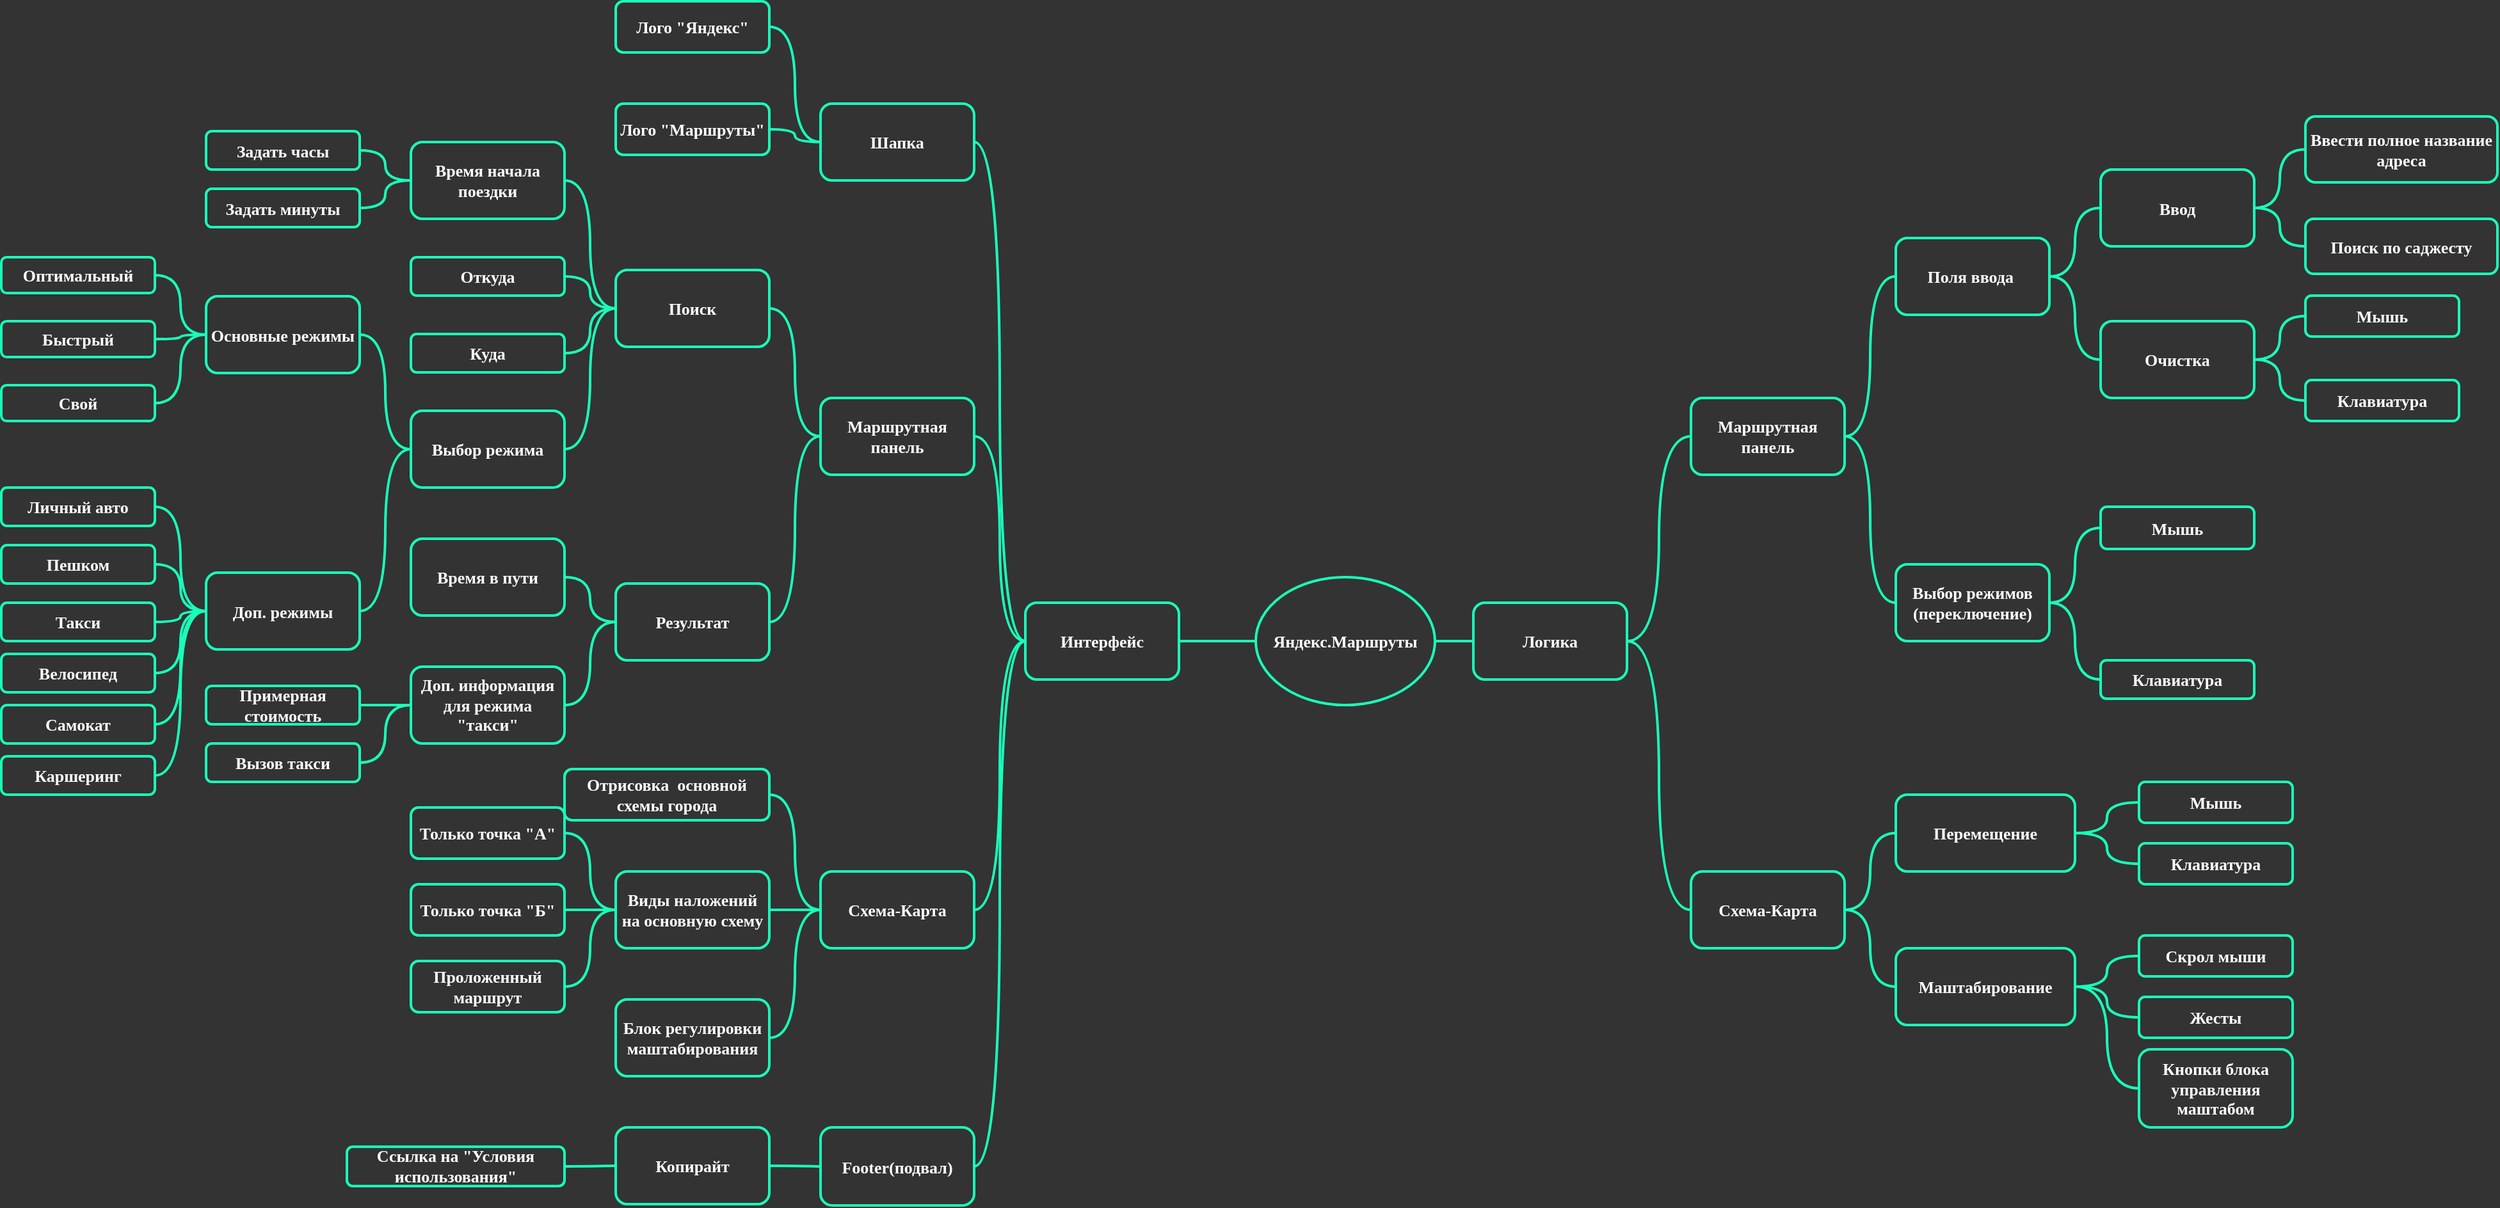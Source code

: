 <mxfile version="12.9.3" type="github">
  <diagram id="04NFNXWc2lqI_j0TzdUz" name="Страница 1">
    <mxGraphModel dx="1976" dy="1848" grid="1" gridSize="10" guides="1" tooltips="1" connect="1" arrows="1" fold="1" page="1" pageScale="1" pageWidth="827" pageHeight="1169" background="#333333" math="0" shadow="0">
      <root>
        <mxCell id="0" />
        <mxCell id="1" parent="0" />
        <mxCell id="EEbd4EJKothGvuQdx9ed-5" value="" style="edgeStyle=orthogonalEdgeStyle;rounded=0;orthogonalLoop=1;jettySize=auto;html=1;endArrow=none;endFill=0;strokeWidth=2;fontColor=#FFFFFF;labelBackgroundColor=none;strokeColor=#19FFBA;fontStyle=1;fontFamily=Georgia;fontSize=13;" parent="1" source="EEbd4EJKothGvuQdx9ed-1" target="EEbd4EJKothGvuQdx9ed-2" edge="1">
          <mxGeometry relative="1" as="geometry" />
        </mxCell>
        <mxCell id="EEbd4EJKothGvuQdx9ed-6" value="" style="edgeStyle=orthogonalEdgeStyle;rounded=0;orthogonalLoop=1;jettySize=auto;html=1;endArrow=none;endFill=0;strokeWidth=2;fontColor=#FFFFFF;labelBackgroundColor=none;strokeColor=#19FFBA;fontStyle=1;fontFamily=Georgia;fontSize=13;" parent="1" source="EEbd4EJKothGvuQdx9ed-1" target="EEbd4EJKothGvuQdx9ed-3" edge="1">
          <mxGeometry relative="1" as="geometry" />
        </mxCell>
        <mxCell id="EEbd4EJKothGvuQdx9ed-1" value="Яндекс.Маршруты" style="ellipse;whiteSpace=wrap;html=1;strokeWidth=2;labelBackgroundColor=none;strokeColor=#19FFBA;fontColor=#FFFFFF;fillColor=none;fontStyle=1;fontFamily=Georgia;fontSize=13;" parent="1" vertex="1">
          <mxGeometry x="380" y="200" width="140" height="100" as="geometry" />
        </mxCell>
        <mxCell id="Ez_oyxiAYIKRpwW554iw-5" value="" style="edgeStyle=orthogonalEdgeStyle;curved=1;rounded=0;orthogonalLoop=1;jettySize=auto;html=1;labelBackgroundColor=none;endArrow=none;endFill=0;strokeColor=#19FFBA;strokeWidth=2;fontFamily=Georgia;fontSize=13;fontColor=#FFFFFF;entryX=0;entryY=0.5;entryDx=0;entryDy=0;" edge="1" parent="1" source="EEbd4EJKothGvuQdx9ed-2" target="Ez_oyxiAYIKRpwW554iw-4">
          <mxGeometry relative="1" as="geometry" />
        </mxCell>
        <mxCell id="Ez_oyxiAYIKRpwW554iw-8" value="" style="edgeStyle=orthogonalEdgeStyle;curved=1;rounded=0;orthogonalLoop=1;jettySize=auto;html=1;labelBackgroundColor=none;endArrow=none;endFill=0;strokeColor=#19FFBA;strokeWidth=2;fontFamily=Georgia;fontSize=13;fontColor=#FFFFFF;entryX=0;entryY=0.5;entryDx=0;entryDy=0;" edge="1" parent="1" source="EEbd4EJKothGvuQdx9ed-2" target="Ez_oyxiAYIKRpwW554iw-6">
          <mxGeometry relative="1" as="geometry">
            <mxPoint x="750" y="250" as="targetPoint" />
          </mxGeometry>
        </mxCell>
        <mxCell id="EEbd4EJKothGvuQdx9ed-2" value="Логика" style="rounded=1;whiteSpace=wrap;html=1;strokeWidth=2;labelBackgroundColor=none;strokeColor=#19FFBA;fontColor=#FFFFFF;fillColor=none;fontStyle=1;fontFamily=Georgia;fontSize=13;" parent="1" vertex="1">
          <mxGeometry x="550" y="220" width="120" height="60" as="geometry" />
        </mxCell>
        <mxCell id="Ez_oyxiAYIKRpwW554iw-11" value="" style="edgeStyle=orthogonalEdgeStyle;curved=1;rounded=0;orthogonalLoop=1;jettySize=auto;html=1;labelBackgroundColor=none;endArrow=none;endFill=0;strokeColor=#19FFBA;strokeWidth=2;fontFamily=Georgia;fontSize=13;fontColor=#FFFFFF;entryX=0;entryY=0.5;entryDx=0;entryDy=0;" edge="1" parent="1" source="Ez_oyxiAYIKRpwW554iw-4" target="Ez_oyxiAYIKRpwW554iw-10">
          <mxGeometry relative="1" as="geometry" />
        </mxCell>
        <mxCell id="Ez_oyxiAYIKRpwW554iw-4" value="Маршрутная панель" style="rounded=1;whiteSpace=wrap;html=1;strokeWidth=2;labelBackgroundColor=none;strokeColor=#19FFBA;fontColor=#FFFFFF;fillColor=none;fontStyle=1;fontFamily=Georgia;fontSize=13;" vertex="1" parent="1">
          <mxGeometry x="720" y="60" width="120" height="60" as="geometry" />
        </mxCell>
        <mxCell id="Ez_oyxiAYIKRpwW554iw-17" value="" style="edgeStyle=orthogonalEdgeStyle;curved=1;rounded=0;orthogonalLoop=1;jettySize=auto;html=1;labelBackgroundColor=none;endArrow=none;endFill=0;strokeColor=#19FFBA;strokeWidth=2;fontFamily=Georgia;fontSize=13;fontColor=#FFFFFF;entryX=0;entryY=0.5;entryDx=0;entryDy=0;" edge="1" parent="1" source="Ez_oyxiAYIKRpwW554iw-10" target="Ez_oyxiAYIKRpwW554iw-16">
          <mxGeometry relative="1" as="geometry" />
        </mxCell>
        <mxCell id="Ez_oyxiAYIKRpwW554iw-10" value="Выбор режимов (переключение)" style="rounded=1;whiteSpace=wrap;html=1;strokeWidth=2;labelBackgroundColor=none;strokeColor=#19FFBA;fontColor=#FFFFFF;fillColor=none;fontStyle=1;fontFamily=Georgia;fontSize=13;" vertex="1" parent="1">
          <mxGeometry x="880" y="190" width="120" height="60" as="geometry" />
        </mxCell>
        <mxCell id="Ez_oyxiAYIKRpwW554iw-16" value="Мышь" style="rounded=1;whiteSpace=wrap;html=1;strokeWidth=2;labelBackgroundColor=none;strokeColor=#19FFBA;fontColor=#FFFFFF;fillColor=none;fontStyle=1;fontFamily=Georgia;fontSize=13;" vertex="1" parent="1">
          <mxGeometry x="1040" y="145" width="120" height="33" as="geometry" />
        </mxCell>
        <mxCell id="EEbd4EJKothGvuQdx9ed-31" value="" style="edgeStyle=orthogonalEdgeStyle;rounded=0;orthogonalLoop=1;jettySize=auto;html=1;endArrow=none;endFill=0;curved=1;entryX=1;entryY=0.5;entryDx=0;entryDy=0;strokeWidth=2;fontColor=#FFFFFF;labelBackgroundColor=none;strokeColor=#19FFBA;fontStyle=1;fontFamily=Georgia;fontSize=13;" parent="1" source="EEbd4EJKothGvuQdx9ed-3" target="EEbd4EJKothGvuQdx9ed-13" edge="1">
          <mxGeometry relative="1" as="geometry">
            <mxPoint x="134" y="120" as="targetPoint" />
          </mxGeometry>
        </mxCell>
        <mxCell id="EEbd4EJKothGvuQdx9ed-3" value="Интерфейс" style="rounded=1;whiteSpace=wrap;html=1;strokeWidth=2;labelBackgroundColor=none;strokeColor=#19FFBA;fontColor=#FFFFFF;fillColor=none;fontStyle=1;fontFamily=Georgia;fontSize=13;" parent="1" vertex="1">
          <mxGeometry x="200" y="220" width="120" height="60" as="geometry" />
        </mxCell>
        <mxCell id="EEbd4EJKothGvuQdx9ed-99" value="" style="edgeStyle=orthogonalEdgeStyle;curved=1;rounded=0;orthogonalLoop=1;jettySize=auto;html=1;labelBackgroundColor=none;endArrow=none;endFill=0;strokeColor=#19FFBA;strokeWidth=2;fontFamily=Georgia;fontSize=13;fontColor=#FFFFFF;entryX=0;entryY=0.5;entryDx=0;entryDy=0;" parent="1" source="EEbd4EJKothGvuQdx9ed-10" target="EEbd4EJKothGvuQdx9ed-3" edge="1">
          <mxGeometry relative="1" as="geometry">
            <mxPoint x="240" y="330" as="targetPoint" />
          </mxGeometry>
        </mxCell>
        <mxCell id="EEbd4EJKothGvuQdx9ed-153" value="" style="edgeStyle=orthogonalEdgeStyle;curved=1;rounded=0;comic=0;orthogonalLoop=1;jettySize=auto;html=1;labelBackgroundColor=none;endArrow=none;endFill=0;strokeColor=#19FFBA;strokeWidth=2;fontFamily=Georgia;fontSize=13;fontColor=#FFFFFF;entryX=1;entryY=0.5;entryDx=0;entryDy=0;" parent="1" source="EEbd4EJKothGvuQdx9ed-10" target="EEbd4EJKothGvuQdx9ed-129" edge="1">
          <mxGeometry relative="1" as="geometry" />
        </mxCell>
        <mxCell id="EEbd4EJKothGvuQdx9ed-154" value="" style="edgeStyle=orthogonalEdgeStyle;curved=1;rounded=0;comic=0;orthogonalLoop=1;jettySize=auto;html=1;labelBackgroundColor=none;endArrow=none;endFill=0;strokeColor=#19FFBA;strokeWidth=2;fontFamily=Georgia;fontSize=13;fontColor=#FFFFFF;" parent="1" source="EEbd4EJKothGvuQdx9ed-10" target="EEbd4EJKothGvuQdx9ed-131" edge="1">
          <mxGeometry relative="1" as="geometry" />
        </mxCell>
        <mxCell id="EEbd4EJKothGvuQdx9ed-155" value="" style="edgeStyle=orthogonalEdgeStyle;curved=1;rounded=0;comic=0;orthogonalLoop=1;jettySize=auto;html=1;labelBackgroundColor=none;endArrow=none;endFill=0;strokeColor=#19FFBA;strokeWidth=2;fontFamily=Georgia;fontSize=13;fontColor=#FFFFFF;entryX=1;entryY=0.5;entryDx=0;entryDy=0;" parent="1" source="EEbd4EJKothGvuQdx9ed-10" target="EEbd4EJKothGvuQdx9ed-144" edge="1">
          <mxGeometry relative="1" as="geometry" />
        </mxCell>
        <mxCell id="EEbd4EJKothGvuQdx9ed-10" value="Схема-Карта" style="rounded=1;whiteSpace=wrap;html=1;strokeWidth=2;labelBackgroundColor=none;strokeColor=#19FFBA;fontColor=#FFFFFF;fillColor=none;fontStyle=1;fontFamily=Georgia;fontSize=13;" parent="1" vertex="1">
          <mxGeometry x="40" y="430" width="120" height="60" as="geometry" />
        </mxCell>
        <mxCell id="EEbd4EJKothGvuQdx9ed-43" value="" style="edgeStyle=orthogonalEdgeStyle;curved=1;rounded=0;orthogonalLoop=1;jettySize=auto;html=1;labelBackgroundColor=none;endArrow=none;endFill=0;strokeColor=#19FFBA;strokeWidth=2;fontFamily=Georgia;fontSize=13;fontColor=#FFFFFF;entryX=1;entryY=0.5;entryDx=0;entryDy=0;" parent="1" source="EEbd4EJKothGvuQdx9ed-12" target="EEbd4EJKothGvuQdx9ed-42" edge="1">
          <mxGeometry relative="1" as="geometry" />
        </mxCell>
        <mxCell id="EEbd4EJKothGvuQdx9ed-65" value="" style="edgeStyle=orthogonalEdgeStyle;curved=1;rounded=0;orthogonalLoop=1;jettySize=auto;html=1;labelBackgroundColor=none;endArrow=none;endFill=0;strokeColor=#19FFBA;strokeWidth=2;fontFamily=Georgia;fontSize=13;fontColor=#FFFFFF;entryX=1;entryY=0.5;entryDx=0;entryDy=0;" parent="1" source="EEbd4EJKothGvuQdx9ed-42" target="EEbd4EJKothGvuQdx9ed-64" edge="1">
          <mxGeometry relative="1" as="geometry" />
        </mxCell>
        <mxCell id="EEbd4EJKothGvuQdx9ed-67" value="" style="edgeStyle=orthogonalEdgeStyle;curved=1;rounded=0;orthogonalLoop=1;jettySize=auto;html=1;labelBackgroundColor=none;endArrow=none;endFill=0;strokeColor=#19FFBA;strokeWidth=2;fontFamily=Georgia;fontSize=13;fontColor=#FFFFFF;" parent="1" source="EEbd4EJKothGvuQdx9ed-42" target="EEbd4EJKothGvuQdx9ed-66" edge="1">
          <mxGeometry relative="1" as="geometry" />
        </mxCell>
        <mxCell id="EEbd4EJKothGvuQdx9ed-42" value="Время начала поездки" style="rounded=1;whiteSpace=wrap;html=1;strokeWidth=2;labelBackgroundColor=none;strokeColor=#19FFBA;fontColor=#FFFFFF;fillColor=none;fontStyle=1;fontFamily=Georgia;fontSize=13;" parent="1" vertex="1">
          <mxGeometry x="-280" y="-140" width="120" height="60" as="geometry" />
        </mxCell>
        <mxCell id="EEbd4EJKothGvuQdx9ed-66" value="Задать минуты" style="rounded=1;whiteSpace=wrap;html=1;strokeWidth=2;labelBackgroundColor=none;strokeColor=#19FFBA;fontColor=#FFFFFF;fillColor=none;fontStyle=1;fontFamily=Georgia;fontSize=13;" parent="1" vertex="1">
          <mxGeometry x="-440" y="-103.5" width="120" height="30" as="geometry" />
        </mxCell>
        <mxCell id="EEbd4EJKothGvuQdx9ed-64" value="Задать часы" style="rounded=1;whiteSpace=wrap;html=1;strokeWidth=2;labelBackgroundColor=none;strokeColor=#19FFBA;fontColor=#FFFFFF;fillColor=none;fontStyle=1;fontFamily=Georgia;fontSize=13;" parent="1" vertex="1">
          <mxGeometry x="-440" y="-148.5" width="120" height="30" as="geometry" />
        </mxCell>
        <mxCell id="EEbd4EJKothGvuQdx9ed-38" value="" style="edgeStyle=orthogonalEdgeStyle;curved=1;rounded=0;orthogonalLoop=1;jettySize=auto;html=1;labelBackgroundColor=none;endArrow=none;endFill=0;strokeColor=#19FFBA;strokeWidth=2;fontFamily=Georgia;fontSize=13;fontColor=#FFFFFF;entryX=1;entryY=0.5;entryDx=0;entryDy=0;" parent="1" source="EEbd4EJKothGvuQdx9ed-13" target="EEbd4EJKothGvuQdx9ed-37" edge="1">
          <mxGeometry relative="1" as="geometry" />
        </mxCell>
        <mxCell id="EEbd4EJKothGvuQdx9ed-13" value="Шапка" style="rounded=1;whiteSpace=wrap;html=1;strokeWidth=2;labelBackgroundColor=none;strokeColor=#19FFBA;fontColor=#FFFFFF;fillColor=none;fontStyle=1;fontFamily=Georgia;fontSize=13;" parent="1" vertex="1">
          <mxGeometry x="40" y="-170" width="120" height="60" as="geometry" />
        </mxCell>
        <mxCell id="EEbd4EJKothGvuQdx9ed-37" value="Лого &quot;Яндекс&quot;" style="rounded=1;whiteSpace=wrap;html=1;strokeWidth=2;labelBackgroundColor=none;strokeColor=#19FFBA;fontColor=#FFFFFF;fillColor=none;fontStyle=1;fontFamily=Georgia;fontSize=13;" parent="1" vertex="1">
          <mxGeometry x="-120" y="-250" width="120" height="40" as="geometry" />
        </mxCell>
        <mxCell id="EEbd4EJKothGvuQdx9ed-14" value="Footer(подвал)" style="rounded=1;whiteSpace=wrap;html=1;strokeWidth=2;labelBackgroundColor=none;strokeColor=#19FFBA;fontColor=#FFFFFF;fillColor=none;fontStyle=1;fontFamily=Georgia;fontSize=13;" parent="1" vertex="1">
          <mxGeometry x="40" y="630" width="120" height="61" as="geometry" />
        </mxCell>
        <mxCell id="EEbd4EJKothGvuQdx9ed-162" value="" style="edgeStyle=orthogonalEdgeStyle;curved=1;rounded=0;comic=0;orthogonalLoop=1;jettySize=auto;html=1;labelBackgroundColor=none;endArrow=none;endFill=0;strokeColor=#19FFBA;strokeWidth=2;fontFamily=Georgia;fontSize=13;fontColor=#FFFFFF;" parent="1" source="EEbd4EJKothGvuQdx9ed-156" target="EEbd4EJKothGvuQdx9ed-159" edge="1">
          <mxGeometry relative="1" as="geometry" />
        </mxCell>
        <mxCell id="EEbd4EJKothGvuQdx9ed-156" value="Ссылка на &quot;Условия использования&quot;" style="rounded=1;whiteSpace=wrap;html=1;strokeWidth=2;labelBackgroundColor=none;strokeColor=#19FFBA;fontColor=#FFFFFF;fillColor=none;fontStyle=1;fontFamily=Georgia;fontSize=13;" parent="1" vertex="1">
          <mxGeometry x="-330" y="645.16" width="170" height="30.67" as="geometry" />
        </mxCell>
        <mxCell id="EEbd4EJKothGvuQdx9ed-32" value="" style="edgeStyle=orthogonalEdgeStyle;rounded=0;orthogonalLoop=1;jettySize=auto;html=1;endArrow=none;endFill=0;curved=1;entryX=1;entryY=0.5;entryDx=0;entryDy=0;strokeWidth=2;fontColor=#FFFFFF;labelBackgroundColor=none;strokeColor=#19FFBA;fontStyle=1;fontFamily=Georgia;fontSize=13;exitX=0;exitY=0.5;exitDx=0;exitDy=0;" parent="1" source="EEbd4EJKothGvuQdx9ed-3" target="EEbd4EJKothGvuQdx9ed-14" edge="1">
          <mxGeometry relative="1" as="geometry">
            <mxPoint x="210" y="250" as="sourcePoint" />
            <mxPoint x="140" y="260" as="targetPoint" />
          </mxGeometry>
        </mxCell>
        <mxCell id="EEbd4EJKothGvuQdx9ed-41" value="" style="edgeStyle=orthogonalEdgeStyle;curved=1;rounded=0;orthogonalLoop=1;jettySize=auto;html=1;labelBackgroundColor=none;endArrow=none;endFill=0;strokeColor=#19FFBA;strokeWidth=2;fontFamily=Georgia;fontSize=13;fontColor=#FFFFFF;" parent="1" source="EEbd4EJKothGvuQdx9ed-39" target="EEbd4EJKothGvuQdx9ed-13" edge="1">
          <mxGeometry relative="1" as="geometry" />
        </mxCell>
        <mxCell id="EEbd4EJKothGvuQdx9ed-39" value="Лого &quot;Маршруты&quot;" style="rounded=1;whiteSpace=wrap;html=1;strokeWidth=2;labelBackgroundColor=none;strokeColor=#19FFBA;fontColor=#FFFFFF;fillColor=none;fontStyle=1;fontFamily=Georgia;fontSize=13;" parent="1" vertex="1">
          <mxGeometry x="-120" y="-170" width="120" height="40" as="geometry" />
        </mxCell>
        <mxCell id="EEbd4EJKothGvuQdx9ed-103" value="" style="edgeStyle=orthogonalEdgeStyle;curved=1;rounded=0;orthogonalLoop=1;jettySize=auto;html=1;labelBackgroundColor=none;endArrow=none;endFill=0;strokeColor=#19FFBA;strokeWidth=2;fontFamily=Georgia;fontSize=13;fontColor=#FFFFFF;" parent="1" source="EEbd4EJKothGvuQdx9ed-44" target="EEbd4EJKothGvuQdx9ed-12" edge="1">
          <mxGeometry relative="1" as="geometry" />
        </mxCell>
        <mxCell id="EEbd4EJKothGvuQdx9ed-44" value="Откуда" style="rounded=1;whiteSpace=wrap;html=1;strokeWidth=2;labelBackgroundColor=none;strokeColor=#19FFBA;fontColor=#FFFFFF;fillColor=none;fontStyle=1;fontFamily=Georgia;fontSize=13;" parent="1" vertex="1">
          <mxGeometry x="-280" y="-50" width="120" height="30" as="geometry" />
        </mxCell>
        <mxCell id="EEbd4EJKothGvuQdx9ed-45" value="Куда" style="rounded=1;whiteSpace=wrap;html=1;strokeWidth=2;labelBackgroundColor=none;strokeColor=#19FFBA;fontColor=#FFFFFF;fillColor=none;fontStyle=1;fontFamily=Georgia;fontSize=13;" parent="1" vertex="1">
          <mxGeometry x="-280" y="10" width="120" height="30" as="geometry" />
        </mxCell>
        <mxCell id="EEbd4EJKothGvuQdx9ed-46" value="Выбор режима" style="rounded=1;whiteSpace=wrap;html=1;strokeWidth=2;labelBackgroundColor=none;strokeColor=#19FFBA;fontColor=#FFFFFF;fillColor=none;fontStyle=1;fontFamily=Georgia;fontSize=13;" parent="1" vertex="1">
          <mxGeometry x="-280" y="70" width="120" height="60" as="geometry" />
        </mxCell>
        <mxCell id="EEbd4EJKothGvuQdx9ed-102" value="" style="edgeStyle=orthogonalEdgeStyle;curved=1;rounded=0;orthogonalLoop=1;jettySize=auto;html=1;labelBackgroundColor=none;endArrow=none;endFill=0;strokeColor=#19FFBA;strokeWidth=2;fontFamily=Georgia;fontSize=13;fontColor=#FFFFFF;entryX=0;entryY=0.5;entryDx=0;entryDy=0;" parent="1" source="EEbd4EJKothGvuQdx9ed-82" target="EEbd4EJKothGvuQdx9ed-46" edge="1">
          <mxGeometry relative="1" as="geometry" />
        </mxCell>
        <mxCell id="EEbd4EJKothGvuQdx9ed-82" value="Основные режимы" style="rounded=1;whiteSpace=wrap;html=1;strokeWidth=2;labelBackgroundColor=none;strokeColor=#19FFBA;fontColor=#FFFFFF;fillColor=none;fontStyle=1;fontFamily=Georgia;fontSize=13;" parent="1" vertex="1">
          <mxGeometry x="-440" y="-19.5" width="120" height="60" as="geometry" />
        </mxCell>
        <mxCell id="EEbd4EJKothGvuQdx9ed-68" value="Оптимальный" style="rounded=1;whiteSpace=wrap;html=1;strokeWidth=2;labelBackgroundColor=none;strokeColor=#19FFBA;fontColor=#FFFFFF;fillColor=none;fontStyle=1;fontFamily=Georgia;fontSize=13;" parent="1" vertex="1">
          <mxGeometry x="-600" y="-50" width="120" height="28" as="geometry" />
        </mxCell>
        <mxCell id="EEbd4EJKothGvuQdx9ed-61" value="" style="edgeStyle=orthogonalEdgeStyle;curved=1;rounded=0;orthogonalLoop=1;jettySize=auto;html=1;labelBackgroundColor=none;endArrow=none;endFill=0;strokeColor=#19FFBA;strokeWidth=2;fontFamily=Georgia;fontSize=13;fontColor=#FFFFFF;entryX=0;entryY=0.5;entryDx=0;entryDy=0;" parent="1" source="EEbd4EJKothGvuQdx9ed-12" target="EEbd4EJKothGvuQdx9ed-57" edge="1">
          <mxGeometry relative="1" as="geometry">
            <mxPoint x="10" y="-10" as="targetPoint" />
          </mxGeometry>
        </mxCell>
        <mxCell id="EEbd4EJKothGvuQdx9ed-12" value="Поиск" style="rounded=1;whiteSpace=wrap;html=1;strokeWidth=2;labelBackgroundColor=none;strokeColor=#19FFBA;fontColor=#FFFFFF;fillColor=none;fontStyle=1;fontFamily=Georgia;fontSize=13;" parent="1" vertex="1">
          <mxGeometry x="-120" y="-40" width="120" height="60" as="geometry" />
        </mxCell>
        <mxCell id="EEbd4EJKothGvuQdx9ed-53" value="" style="edgeStyle=orthogonalEdgeStyle;curved=1;rounded=0;orthogonalLoop=1;jettySize=auto;html=1;labelBackgroundColor=none;endArrow=none;endFill=0;strokeColor=#19FFBA;strokeWidth=2;fontFamily=Georgia;fontSize=13;fontColor=#FFFFFF;entryX=1;entryY=0.5;entryDx=0;entryDy=0;exitX=0;exitY=0.5;exitDx=0;exitDy=0;" parent="1" source="EEbd4EJKothGvuQdx9ed-12" target="EEbd4EJKothGvuQdx9ed-45" edge="1">
          <mxGeometry relative="1" as="geometry">
            <mxPoint x="-200" as="sourcePoint" />
            <mxPoint x="-270" y="-30" as="targetPoint" />
          </mxGeometry>
        </mxCell>
        <mxCell id="EEbd4EJKothGvuQdx9ed-54" value="" style="edgeStyle=orthogonalEdgeStyle;curved=1;rounded=0;orthogonalLoop=1;jettySize=auto;html=1;labelBackgroundColor=none;endArrow=none;endFill=0;strokeColor=#19FFBA;strokeWidth=2;fontFamily=Georgia;fontSize=13;fontColor=#FFFFFF;entryX=1;entryY=0.5;entryDx=0;entryDy=0;exitX=0;exitY=0.5;exitDx=0;exitDy=0;" parent="1" source="EEbd4EJKothGvuQdx9ed-12" target="EEbd4EJKothGvuQdx9ed-46" edge="1">
          <mxGeometry relative="1" as="geometry">
            <mxPoint x="-180" y="10" as="sourcePoint" />
            <mxPoint x="-260" y="-20" as="targetPoint" />
          </mxGeometry>
        </mxCell>
        <mxCell id="EEbd4EJKothGvuQdx9ed-101" value="" style="edgeStyle=orthogonalEdgeStyle;curved=1;rounded=0;orthogonalLoop=1;jettySize=auto;html=1;labelBackgroundColor=none;endArrow=none;endFill=0;strokeColor=#19FFBA;strokeWidth=2;fontFamily=Georgia;fontSize=13;fontColor=#FFFFFF;entryX=0;entryY=0.5;entryDx=0;entryDy=0;" parent="1" source="EEbd4EJKothGvuQdx9ed-57" target="EEbd4EJKothGvuQdx9ed-3" edge="1">
          <mxGeometry relative="1" as="geometry">
            <mxPoint x="240" y="90.0" as="targetPoint" />
          </mxGeometry>
        </mxCell>
        <mxCell id="EEbd4EJKothGvuQdx9ed-57" value="Маршрутная панель" style="rounded=1;whiteSpace=wrap;html=1;strokeWidth=2;labelBackgroundColor=none;strokeColor=#19FFBA;fontColor=#FFFFFF;fillColor=none;fontStyle=1;fontFamily=Georgia;fontSize=13;" parent="1" vertex="1">
          <mxGeometry x="40" y="60" width="120" height="60" as="geometry" />
        </mxCell>
        <mxCell id="EEbd4EJKothGvuQdx9ed-63" value="" style="edgeStyle=orthogonalEdgeStyle;curved=1;rounded=0;orthogonalLoop=1;jettySize=auto;html=1;labelBackgroundColor=none;endArrow=none;endFill=0;strokeColor=#19FFBA;strokeWidth=2;fontFamily=Georgia;fontSize=13;fontColor=#FFFFFF;entryX=0;entryY=0.5;entryDx=0;entryDy=0;" parent="1" source="EEbd4EJKothGvuQdx9ed-59" target="EEbd4EJKothGvuQdx9ed-57" edge="1">
          <mxGeometry relative="1" as="geometry">
            <mxPoint x="10" y="190" as="targetPoint" />
          </mxGeometry>
        </mxCell>
        <mxCell id="EEbd4EJKothGvuQdx9ed-59" value="Результат" style="rounded=1;whiteSpace=wrap;html=1;strokeWidth=2;labelBackgroundColor=none;strokeColor=#19FFBA;fontColor=#FFFFFF;fillColor=none;fontStyle=1;fontFamily=Georgia;fontSize=13;" parent="1" vertex="1">
          <mxGeometry x="-120" y="205" width="120" height="60" as="geometry" />
        </mxCell>
        <mxCell id="EEbd4EJKothGvuQdx9ed-120" value="" style="edgeStyle=orthogonalEdgeStyle;curved=1;rounded=0;orthogonalLoop=1;jettySize=auto;html=1;labelBackgroundColor=none;endArrow=none;endFill=0;strokeColor=#19FFBA;strokeWidth=2;fontFamily=Georgia;fontSize=13;fontColor=#FFFFFF;entryX=0;entryY=0.5;entryDx=0;entryDy=0;" parent="1" source="EEbd4EJKothGvuQdx9ed-106" target="EEbd4EJKothGvuQdx9ed-59" edge="1">
          <mxGeometry relative="1" as="geometry">
            <mxPoint x="-80" y="185.0" as="targetPoint" />
          </mxGeometry>
        </mxCell>
        <mxCell id="EEbd4EJKothGvuQdx9ed-106" value="Время в пути" style="rounded=1;whiteSpace=wrap;html=1;strokeWidth=2;labelBackgroundColor=none;strokeColor=#19FFBA;fontColor=#FFFFFF;fillColor=none;fontStyle=1;fontFamily=Georgia;fontSize=13;" parent="1" vertex="1">
          <mxGeometry x="-280" y="170" width="120" height="60" as="geometry" />
        </mxCell>
        <mxCell id="EEbd4EJKothGvuQdx9ed-86" value="" style="edgeStyle=orthogonalEdgeStyle;curved=1;rounded=0;orthogonalLoop=1;jettySize=auto;html=1;labelBackgroundColor=none;endArrow=none;endFill=0;strokeColor=#19FFBA;strokeWidth=2;fontFamily=Georgia;fontSize=13;fontColor=#FFFFFF;" parent="1" source="EEbd4EJKothGvuQdx9ed-70" target="EEbd4EJKothGvuQdx9ed-82" edge="1">
          <mxGeometry relative="1" as="geometry" />
        </mxCell>
        <mxCell id="EEbd4EJKothGvuQdx9ed-70" value="Быстрый" style="rounded=1;whiteSpace=wrap;html=1;strokeWidth=2;labelBackgroundColor=none;strokeColor=#19FFBA;fontColor=#FFFFFF;fillColor=none;fontStyle=1;fontFamily=Georgia;fontSize=13;" parent="1" vertex="1">
          <mxGeometry x="-600" width="120" height="28" as="geometry" />
        </mxCell>
        <mxCell id="EEbd4EJKothGvuQdx9ed-72" value="Свой" style="rounded=1;whiteSpace=wrap;html=1;strokeWidth=2;labelBackgroundColor=none;strokeColor=#19FFBA;fontColor=#FFFFFF;fillColor=none;fontStyle=1;fontFamily=Georgia;fontSize=13;" parent="1" vertex="1">
          <mxGeometry x="-600" y="50" width="120" height="28" as="geometry" />
        </mxCell>
        <mxCell id="EEbd4EJKothGvuQdx9ed-73" value="Личный авто" style="rounded=1;whiteSpace=wrap;html=1;strokeWidth=2;labelBackgroundColor=none;strokeColor=#19FFBA;fontColor=#FFFFFF;fillColor=none;fontStyle=1;fontFamily=Georgia;fontSize=13;" parent="1" vertex="1">
          <mxGeometry x="-600" y="130" width="120" height="30" as="geometry" />
        </mxCell>
        <mxCell id="EEbd4EJKothGvuQdx9ed-84" value="Доп. режимы" style="rounded=1;whiteSpace=wrap;html=1;strokeWidth=2;labelBackgroundColor=none;strokeColor=#19FFBA;fontColor=#FFFFFF;fillColor=none;fontStyle=1;fontFamily=Georgia;fontSize=13;" parent="1" vertex="1">
          <mxGeometry x="-440" y="196.5" width="120" height="60" as="geometry" />
        </mxCell>
        <mxCell id="EEbd4EJKothGvuQdx9ed-85" value="" style="edgeStyle=orthogonalEdgeStyle;curved=1;rounded=0;orthogonalLoop=1;jettySize=auto;html=1;labelBackgroundColor=none;endArrow=none;endFill=0;strokeColor=#19FFBA;strokeWidth=2;fontFamily=Georgia;fontSize=13;fontColor=#FFFFFF;entryX=1;entryY=0.5;entryDx=0;entryDy=0;exitX=0;exitY=0.5;exitDx=0;exitDy=0;" parent="1" source="EEbd4EJKothGvuQdx9ed-46" target="EEbd4EJKothGvuQdx9ed-84" edge="1">
          <mxGeometry relative="1" as="geometry">
            <mxPoint x="-390" y="100.0" as="sourcePoint" />
            <mxPoint x="-470" y="148" as="targetPoint" />
          </mxGeometry>
        </mxCell>
        <mxCell id="EEbd4EJKothGvuQdx9ed-87" value="" style="edgeStyle=orthogonalEdgeStyle;curved=1;rounded=0;orthogonalLoop=1;jettySize=auto;html=1;labelBackgroundColor=none;endArrow=none;endFill=0;strokeColor=#19FFBA;strokeWidth=2;fontFamily=Georgia;fontSize=13;fontColor=#FFFFFF;exitX=1;exitY=0.5;exitDx=0;exitDy=0;entryX=0;entryY=0.5;entryDx=0;entryDy=0;" parent="1" source="EEbd4EJKothGvuQdx9ed-68" target="EEbd4EJKothGvuQdx9ed-82" edge="1">
          <mxGeometry relative="1" as="geometry">
            <mxPoint x="-650" y="14" as="sourcePoint" />
            <mxPoint x="-590" y="14" as="targetPoint" />
          </mxGeometry>
        </mxCell>
        <mxCell id="EEbd4EJKothGvuQdx9ed-88" value="" style="edgeStyle=orthogonalEdgeStyle;curved=1;rounded=0;orthogonalLoop=1;jettySize=auto;html=1;labelBackgroundColor=none;endArrow=none;endFill=0;strokeColor=#19FFBA;strokeWidth=2;fontFamily=Georgia;fontSize=13;fontColor=#FFFFFF;exitX=1;exitY=0.5;exitDx=0;exitDy=0;entryX=0;entryY=0.5;entryDx=0;entryDy=0;" parent="1" source="EEbd4EJKothGvuQdx9ed-72" target="EEbd4EJKothGvuQdx9ed-82" edge="1">
          <mxGeometry relative="1" as="geometry">
            <mxPoint x="-640" y="24" as="sourcePoint" />
            <mxPoint x="-580" y="24" as="targetPoint" />
          </mxGeometry>
        </mxCell>
        <mxCell id="EEbd4EJKothGvuQdx9ed-93" value="" style="edgeStyle=orthogonalEdgeStyle;curved=1;rounded=0;orthogonalLoop=1;jettySize=auto;html=1;labelBackgroundColor=none;endArrow=none;endFill=0;strokeColor=#19FFBA;strokeWidth=2;fontFamily=Georgia;fontSize=13;fontColor=#FFFFFF;" parent="1" source="EEbd4EJKothGvuQdx9ed-89" target="EEbd4EJKothGvuQdx9ed-84" edge="1">
          <mxGeometry relative="1" as="geometry" />
        </mxCell>
        <mxCell id="EEbd4EJKothGvuQdx9ed-89" value="Пешком" style="rounded=1;whiteSpace=wrap;html=1;strokeWidth=2;labelBackgroundColor=none;strokeColor=#19FFBA;fontColor=#FFFFFF;fillColor=none;fontStyle=1;fontFamily=Georgia;fontSize=13;" parent="1" vertex="1">
          <mxGeometry x="-600" y="175" width="120" height="30" as="geometry" />
        </mxCell>
        <mxCell id="EEbd4EJKothGvuQdx9ed-90" value="Такси" style="rounded=1;whiteSpace=wrap;html=1;strokeWidth=2;labelBackgroundColor=none;strokeColor=#19FFBA;fontColor=#FFFFFF;fillColor=none;fontStyle=1;fontFamily=Georgia;fontSize=13;" parent="1" vertex="1">
          <mxGeometry x="-600" y="220" width="120" height="30" as="geometry" />
        </mxCell>
        <mxCell id="EEbd4EJKothGvuQdx9ed-91" value="Велосипед" style="rounded=1;whiteSpace=wrap;html=1;strokeWidth=2;labelBackgroundColor=none;strokeColor=#19FFBA;fontColor=#FFFFFF;fillColor=none;fontStyle=1;fontFamily=Georgia;fontSize=13;" parent="1" vertex="1">
          <mxGeometry x="-600" y="260" width="120" height="30" as="geometry" />
        </mxCell>
        <mxCell id="EEbd4EJKothGvuQdx9ed-92" value="Самокат" style="rounded=1;whiteSpace=wrap;html=1;strokeWidth=2;labelBackgroundColor=none;strokeColor=#19FFBA;fontColor=#FFFFFF;fillColor=none;fontStyle=1;fontFamily=Georgia;fontSize=13;" parent="1" vertex="1">
          <mxGeometry x="-600" y="300" width="120" height="30" as="geometry" />
        </mxCell>
        <mxCell id="EEbd4EJKothGvuQdx9ed-94" value="" style="edgeStyle=orthogonalEdgeStyle;curved=1;rounded=0;orthogonalLoop=1;jettySize=auto;html=1;labelBackgroundColor=none;endArrow=none;endFill=0;strokeColor=#19FFBA;strokeWidth=2;fontFamily=Georgia;fontSize=13;fontColor=#FFFFFF;exitX=1;exitY=0.5;exitDx=0;exitDy=0;entryX=0;entryY=0.5;entryDx=0;entryDy=0;" parent="1" source="EEbd4EJKothGvuQdx9ed-73" target="EEbd4EJKothGvuQdx9ed-84" edge="1">
          <mxGeometry relative="1" as="geometry">
            <mxPoint x="-650" y="190" as="sourcePoint" />
            <mxPoint x="-590" y="190" as="targetPoint" />
          </mxGeometry>
        </mxCell>
        <mxCell id="EEbd4EJKothGvuQdx9ed-95" value="" style="edgeStyle=orthogonalEdgeStyle;curved=1;rounded=0;orthogonalLoop=1;jettySize=auto;html=1;labelBackgroundColor=none;endArrow=none;endFill=0;strokeColor=#19FFBA;strokeWidth=2;fontFamily=Georgia;fontSize=13;fontColor=#FFFFFF;exitX=1;exitY=0.5;exitDx=0;exitDy=0;entryX=0;entryY=0.5;entryDx=0;entryDy=0;" parent="1" source="EEbd4EJKothGvuQdx9ed-90" target="EEbd4EJKothGvuQdx9ed-84" edge="1">
          <mxGeometry relative="1" as="geometry">
            <mxPoint x="-640" y="200" as="sourcePoint" />
            <mxPoint x="-580" y="200" as="targetPoint" />
          </mxGeometry>
        </mxCell>
        <mxCell id="EEbd4EJKothGvuQdx9ed-96" value="" style="edgeStyle=orthogonalEdgeStyle;curved=1;rounded=0;orthogonalLoop=1;jettySize=auto;html=1;labelBackgroundColor=none;endArrow=none;endFill=0;strokeColor=#19FFBA;strokeWidth=2;fontFamily=Georgia;fontSize=13;fontColor=#FFFFFF;exitX=1;exitY=0.5;exitDx=0;exitDy=0;entryX=0;entryY=0.5;entryDx=0;entryDy=0;" parent="1" source="EEbd4EJKothGvuQdx9ed-91" target="EEbd4EJKothGvuQdx9ed-84" edge="1">
          <mxGeometry relative="1" as="geometry">
            <mxPoint x="-630" y="210" as="sourcePoint" />
            <mxPoint x="-570" y="210" as="targetPoint" />
          </mxGeometry>
        </mxCell>
        <mxCell id="EEbd4EJKothGvuQdx9ed-97" value="" style="edgeStyle=orthogonalEdgeStyle;curved=1;rounded=0;orthogonalLoop=1;jettySize=auto;html=1;labelBackgroundColor=none;endArrow=none;endFill=0;strokeColor=#19FFBA;strokeWidth=2;fontFamily=Georgia;fontSize=13;fontColor=#FFFFFF;exitX=1;exitY=0.5;exitDx=0;exitDy=0;entryX=0;entryY=0.5;entryDx=0;entryDy=0;" parent="1" source="EEbd4EJKothGvuQdx9ed-92" target="EEbd4EJKothGvuQdx9ed-84" edge="1">
          <mxGeometry relative="1" as="geometry">
            <mxPoint x="-620" y="220" as="sourcePoint" />
            <mxPoint x="-560" y="220" as="targetPoint" />
          </mxGeometry>
        </mxCell>
        <mxCell id="EEbd4EJKothGvuQdx9ed-122" value="" style="edgeStyle=orthogonalEdgeStyle;curved=1;rounded=0;orthogonalLoop=1;jettySize=auto;html=1;labelBackgroundColor=none;endArrow=none;endFill=0;strokeColor=#19FFBA;strokeWidth=2;fontFamily=Georgia;fontSize=13;fontColor=#FFFFFF;entryX=0;entryY=0.5;entryDx=0;entryDy=0;" parent="1" source="EEbd4EJKothGvuQdx9ed-109" target="EEbd4EJKothGvuQdx9ed-59" edge="1">
          <mxGeometry relative="1" as="geometry">
            <mxPoint x="-80" y="285" as="targetPoint" />
          </mxGeometry>
        </mxCell>
        <mxCell id="EEbd4EJKothGvuQdx9ed-124" value="" style="edgeStyle=orthogonalEdgeStyle;curved=1;rounded=0;orthogonalLoop=1;jettySize=auto;html=1;labelBackgroundColor=none;endArrow=none;endFill=0;strokeColor=#19FFBA;strokeWidth=2;fontFamily=Georgia;fontSize=13;fontColor=#FFFFFF;" parent="1" source="EEbd4EJKothGvuQdx9ed-109" target="EEbd4EJKothGvuQdx9ed-123" edge="1">
          <mxGeometry relative="1" as="geometry" />
        </mxCell>
        <mxCell id="EEbd4EJKothGvuQdx9ed-109" value="Доп. информация для режима &quot;такси&quot;" style="rounded=1;whiteSpace=wrap;html=1;strokeWidth=2;labelBackgroundColor=none;strokeColor=#19FFBA;fontColor=#FFFFFF;fillColor=none;fontStyle=1;fontFamily=Georgia;fontSize=13;" parent="1" vertex="1">
          <mxGeometry x="-280" y="270" width="120" height="60" as="geometry" />
        </mxCell>
        <mxCell id="EEbd4EJKothGvuQdx9ed-123" value="Примерная стоимость" style="rounded=1;whiteSpace=wrap;html=1;strokeWidth=2;labelBackgroundColor=none;strokeColor=#19FFBA;fontColor=#FFFFFF;fillColor=none;fontStyle=1;fontFamily=Georgia;fontSize=13;" parent="1" vertex="1">
          <mxGeometry x="-440" y="285" width="120" height="30" as="geometry" />
        </mxCell>
        <mxCell id="EEbd4EJKothGvuQdx9ed-127" value="" style="edgeStyle=orthogonalEdgeStyle;curved=1;rounded=0;orthogonalLoop=1;jettySize=auto;html=1;labelBackgroundColor=none;endArrow=none;endFill=0;strokeColor=#19FFBA;strokeWidth=2;fontFamily=Georgia;fontSize=13;fontColor=#FFFFFF;entryX=0;entryY=0.5;entryDx=0;entryDy=0;" parent="1" source="EEbd4EJKothGvuQdx9ed-125" target="EEbd4EJKothGvuQdx9ed-109" edge="1">
          <mxGeometry relative="1" as="geometry">
            <mxPoint x="-240" y="345" as="targetPoint" />
          </mxGeometry>
        </mxCell>
        <mxCell id="EEbd4EJKothGvuQdx9ed-125" value="Вызов такси" style="rounded=1;whiteSpace=wrap;html=1;strokeWidth=2;labelBackgroundColor=none;strokeColor=#19FFBA;fontColor=#FFFFFF;fillColor=none;fontStyle=1;fontFamily=Georgia;fontSize=13;" parent="1" vertex="1">
          <mxGeometry x="-440" y="330" width="120" height="30" as="geometry" />
        </mxCell>
        <mxCell id="EEbd4EJKothGvuQdx9ed-129" value="Отрисовка&amp;nbsp; основной схемы города" style="rounded=1;whiteSpace=wrap;html=1;strokeWidth=2;labelBackgroundColor=none;strokeColor=#19FFBA;fontColor=#FFFFFF;fillColor=none;fontStyle=1;fontFamily=Georgia;fontSize=13;" parent="1" vertex="1">
          <mxGeometry x="-160" y="350" width="160" height="40" as="geometry" />
        </mxCell>
        <mxCell id="EEbd4EJKothGvuQdx9ed-149" value="" style="edgeStyle=orthogonalEdgeStyle;curved=1;rounded=0;orthogonalLoop=1;jettySize=auto;html=1;labelBackgroundColor=none;endArrow=none;endFill=0;strokeColor=#19FFBA;strokeWidth=2;fontFamily=Georgia;fontSize=13;fontColor=#FFFFFF;entryX=1;entryY=0.5;entryDx=0;entryDy=0;comic=1;" parent="1" source="EEbd4EJKothGvuQdx9ed-131" target="EEbd4EJKothGvuQdx9ed-145" edge="1">
          <mxGeometry relative="1" as="geometry" />
        </mxCell>
        <mxCell id="EEbd4EJKothGvuQdx9ed-150" value="" style="edgeStyle=orthogonalEdgeStyle;curved=1;rounded=0;orthogonalLoop=1;jettySize=auto;html=1;labelBackgroundColor=none;endArrow=none;endFill=0;strokeColor=#19FFBA;strokeWidth=2;fontFamily=Georgia;fontSize=13;fontColor=#FFFFFF;comic=1;" parent="1" source="EEbd4EJKothGvuQdx9ed-131" target="EEbd4EJKothGvuQdx9ed-147" edge="1">
          <mxGeometry relative="1" as="geometry" />
        </mxCell>
        <mxCell id="EEbd4EJKothGvuQdx9ed-131" value="Виды наложений на основную схему" style="rounded=1;whiteSpace=wrap;html=1;strokeWidth=2;labelBackgroundColor=none;strokeColor=#19FFBA;fontColor=#FFFFFF;fillColor=none;fontStyle=1;fontFamily=Georgia;fontSize=13;" parent="1" vertex="1">
          <mxGeometry x="-120" y="430" width="120" height="60" as="geometry" />
        </mxCell>
        <mxCell id="EEbd4EJKothGvuQdx9ed-145" value="Только точка &quot;А&quot;" style="rounded=1;whiteSpace=wrap;html=1;strokeWidth=2;labelBackgroundColor=none;strokeColor=#19FFBA;fontColor=#FFFFFF;fillColor=none;fontStyle=1;fontFamily=Georgia;fontSize=13;" parent="1" vertex="1">
          <mxGeometry x="-280" y="380" width="120" height="40" as="geometry" />
        </mxCell>
        <mxCell id="EEbd4EJKothGvuQdx9ed-144" value="Блок регулировки маштабирования" style="rounded=1;whiteSpace=wrap;html=1;strokeWidth=2;labelBackgroundColor=none;strokeColor=#19FFBA;fontColor=#FFFFFF;fillColor=none;fontStyle=1;fontFamily=Georgia;fontSize=13;" parent="1" vertex="1">
          <mxGeometry x="-120" y="530" width="120" height="60" as="geometry" />
        </mxCell>
        <mxCell id="EEbd4EJKothGvuQdx9ed-147" value="Только точка &quot;Б&quot;" style="rounded=1;whiteSpace=wrap;html=1;strokeWidth=2;labelBackgroundColor=none;strokeColor=#19FFBA;fontColor=#FFFFFF;fillColor=none;fontStyle=1;fontFamily=Georgia;fontSize=13;" parent="1" vertex="1">
          <mxGeometry x="-280" y="440" width="120" height="40" as="geometry" />
        </mxCell>
        <mxCell id="EEbd4EJKothGvuQdx9ed-152" value="" style="edgeStyle=orthogonalEdgeStyle;curved=1;rounded=0;orthogonalLoop=1;jettySize=auto;html=1;labelBackgroundColor=none;endArrow=none;endFill=0;strokeColor=#19FFBA;strokeWidth=2;fontFamily=Georgia;fontSize=13;fontColor=#FFFFFF;entryX=0;entryY=0.5;entryDx=0;entryDy=0;comic=1;" parent="1" source="EEbd4EJKothGvuQdx9ed-148" target="EEbd4EJKothGvuQdx9ed-131" edge="1">
          <mxGeometry relative="1" as="geometry">
            <mxPoint x="-80" y="520" as="targetPoint" />
          </mxGeometry>
        </mxCell>
        <mxCell id="EEbd4EJKothGvuQdx9ed-148" value="Проложенный маршрут" style="rounded=1;whiteSpace=wrap;html=1;strokeWidth=2;labelBackgroundColor=none;strokeColor=#19FFBA;fontColor=#FFFFFF;fillColor=none;fontStyle=1;fontFamily=Georgia;fontSize=13;" parent="1" vertex="1">
          <mxGeometry x="-280" y="500" width="120" height="40" as="geometry" />
        </mxCell>
        <mxCell id="EEbd4EJKothGvuQdx9ed-161" value="" style="edgeStyle=orthogonalEdgeStyle;curved=1;rounded=0;comic=0;orthogonalLoop=1;jettySize=auto;html=1;labelBackgroundColor=none;endArrow=none;endFill=0;strokeColor=#19FFBA;strokeWidth=2;fontFamily=Georgia;fontSize=13;fontColor=#FFFFFF;entryX=0;entryY=0.5;entryDx=0;entryDy=0;" parent="1" source="EEbd4EJKothGvuQdx9ed-159" target="EEbd4EJKothGvuQdx9ed-14" edge="1">
          <mxGeometry relative="1" as="geometry">
            <mxPoint x="80" y="695.335" as="targetPoint" />
          </mxGeometry>
        </mxCell>
        <mxCell id="EEbd4EJKothGvuQdx9ed-159" value="Копирайт" style="rounded=1;whiteSpace=wrap;html=1;strokeWidth=2;labelBackgroundColor=none;strokeColor=#19FFBA;fontColor=#FFFFFF;fillColor=none;fontStyle=1;fontFamily=Georgia;fontSize=13;" parent="1" vertex="1">
          <mxGeometry x="-120" y="630" width="120" height="60" as="geometry" />
        </mxCell>
        <mxCell id="Ez_oyxiAYIKRpwW554iw-3" value="" style="edgeStyle=orthogonalEdgeStyle;curved=1;rounded=0;orthogonalLoop=1;jettySize=auto;html=1;labelBackgroundColor=none;endArrow=none;endFill=0;strokeColor=#19FFBA;strokeWidth=2;fontFamily=Georgia;fontSize=13;fontColor=#FFFFFF;entryX=0;entryY=0.5;entryDx=0;entryDy=0;" edge="1" parent="1" source="Ez_oyxiAYIKRpwW554iw-1" target="EEbd4EJKothGvuQdx9ed-84">
          <mxGeometry relative="1" as="geometry" />
        </mxCell>
        <mxCell id="Ez_oyxiAYIKRpwW554iw-1" value="Каршеринг" style="rounded=1;whiteSpace=wrap;html=1;strokeWidth=2;labelBackgroundColor=none;strokeColor=#19FFBA;fontColor=#FFFFFF;fillColor=none;fontStyle=1;fontFamily=Georgia;fontSize=13;" vertex="1" parent="1">
          <mxGeometry x="-600" y="340" width="120" height="30" as="geometry" />
        </mxCell>
        <mxCell id="Ez_oyxiAYIKRpwW554iw-43" value="" style="edgeStyle=orthogonalEdgeStyle;curved=1;rounded=0;orthogonalLoop=1;jettySize=auto;html=1;labelBackgroundColor=none;endArrow=none;endFill=0;strokeColor=#19FFBA;strokeWidth=2;fontFamily=Georgia;fontSize=13;fontColor=#FFFFFF;" edge="1" parent="1" source="Ez_oyxiAYIKRpwW554iw-6" target="Ez_oyxiAYIKRpwW554iw-42">
          <mxGeometry relative="1" as="geometry" />
        </mxCell>
        <mxCell id="Ez_oyxiAYIKRpwW554iw-45" value="" style="edgeStyle=orthogonalEdgeStyle;curved=1;rounded=0;orthogonalLoop=1;jettySize=auto;html=1;labelBackgroundColor=none;endArrow=none;endFill=0;strokeColor=#19FFBA;strokeWidth=2;fontFamily=Georgia;fontSize=13;fontColor=#FFFFFF;" edge="1" parent="1" source="Ez_oyxiAYIKRpwW554iw-6" target="Ez_oyxiAYIKRpwW554iw-44">
          <mxGeometry relative="1" as="geometry" />
        </mxCell>
        <mxCell id="Ez_oyxiAYIKRpwW554iw-6" value="Схема-Карта" style="rounded=1;whiteSpace=wrap;html=1;strokeWidth=2;labelBackgroundColor=none;strokeColor=#19FFBA;fontColor=#FFFFFF;fillColor=none;fontStyle=1;fontFamily=Georgia;fontSize=13;" vertex="1" parent="1">
          <mxGeometry x="720" y="430" width="120" height="60" as="geometry" />
        </mxCell>
        <mxCell id="Ez_oyxiAYIKRpwW554iw-44" value="Маштабирование" style="rounded=1;whiteSpace=wrap;html=1;strokeWidth=2;labelBackgroundColor=none;strokeColor=#19FFBA;fontColor=#FFFFFF;fillColor=none;fontStyle=1;fontFamily=Georgia;fontSize=13;" vertex="1" parent="1">
          <mxGeometry x="880" y="490" width="140" height="60" as="geometry" />
        </mxCell>
        <mxCell id="Ez_oyxiAYIKRpwW554iw-42" value="Перемещение" style="rounded=1;whiteSpace=wrap;html=1;strokeWidth=2;labelBackgroundColor=none;strokeColor=#19FFBA;fontColor=#FFFFFF;fillColor=none;fontStyle=1;fontFamily=Georgia;fontSize=13;" vertex="1" parent="1">
          <mxGeometry x="880" y="370" width="140" height="60" as="geometry" />
        </mxCell>
        <mxCell id="Ez_oyxiAYIKRpwW554iw-15" value="" style="edgeStyle=orthogonalEdgeStyle;curved=1;rounded=0;orthogonalLoop=1;jettySize=auto;html=1;labelBackgroundColor=none;endArrow=none;endFill=0;strokeColor=#19FFBA;strokeWidth=2;fontFamily=Georgia;fontSize=13;fontColor=#FFFFFF;entryX=1;entryY=0.5;entryDx=0;entryDy=0;" edge="1" parent="1" source="Ez_oyxiAYIKRpwW554iw-13" target="Ez_oyxiAYIKRpwW554iw-4">
          <mxGeometry relative="1" as="geometry">
            <mxPoint x="800" y="-35" as="targetPoint" />
          </mxGeometry>
        </mxCell>
        <mxCell id="Ez_oyxiAYIKRpwW554iw-27" value="" style="edgeStyle=orthogonalEdgeStyle;curved=1;rounded=0;orthogonalLoop=1;jettySize=auto;html=1;labelBackgroundColor=none;endArrow=none;endFill=0;strokeColor=#19FFBA;strokeWidth=2;fontFamily=Georgia;fontSize=13;fontColor=#FFFFFF;" edge="1" parent="1" source="Ez_oyxiAYIKRpwW554iw-13" target="Ez_oyxiAYIKRpwW554iw-26">
          <mxGeometry relative="1" as="geometry" />
        </mxCell>
        <mxCell id="Ez_oyxiAYIKRpwW554iw-13" value="Поля ввода&amp;nbsp;" style="rounded=1;whiteSpace=wrap;html=1;strokeWidth=2;labelBackgroundColor=none;strokeColor=#19FFBA;fontColor=#FFFFFF;fillColor=none;fontStyle=1;fontFamily=Georgia;fontSize=13;" vertex="1" parent="1">
          <mxGeometry x="880" y="-65" width="120" height="60" as="geometry" />
        </mxCell>
        <mxCell id="Ez_oyxiAYIKRpwW554iw-32" value="" style="edgeStyle=orthogonalEdgeStyle;curved=1;rounded=0;orthogonalLoop=1;jettySize=auto;html=1;labelBackgroundColor=none;endArrow=none;endFill=0;strokeColor=#19FFBA;strokeWidth=2;fontFamily=Georgia;fontSize=13;fontColor=#FFFFFF;entryX=0;entryY=0.5;entryDx=0;entryDy=0;" edge="1" parent="1" source="Ez_oyxiAYIKRpwW554iw-26" target="Ez_oyxiAYIKRpwW554iw-31">
          <mxGeometry relative="1" as="geometry" />
        </mxCell>
        <mxCell id="Ez_oyxiAYIKRpwW554iw-26" value="Ввод" style="rounded=1;whiteSpace=wrap;html=1;strokeWidth=2;labelBackgroundColor=none;strokeColor=#19FFBA;fontColor=#FFFFFF;fillColor=none;fontStyle=1;fontFamily=Georgia;fontSize=13;" vertex="1" parent="1">
          <mxGeometry x="1040" y="-118.5" width="120" height="60" as="geometry" />
        </mxCell>
        <mxCell id="Ez_oyxiAYIKRpwW554iw-31" value="Ввести полное название адреса" style="rounded=1;whiteSpace=wrap;html=1;strokeWidth=2;labelBackgroundColor=none;strokeColor=#19FFBA;fontColor=#FFFFFF;fillColor=none;fontStyle=1;fontFamily=Georgia;fontSize=13;" vertex="1" parent="1">
          <mxGeometry x="1200" y="-160" width="150" height="51.5" as="geometry" />
        </mxCell>
        <mxCell id="Ez_oyxiAYIKRpwW554iw-25" value="" style="edgeStyle=orthogonalEdgeStyle;curved=1;rounded=0;orthogonalLoop=1;jettySize=auto;html=1;labelBackgroundColor=none;endArrow=none;endFill=0;strokeColor=#19FFBA;strokeWidth=2;fontFamily=Georgia;fontSize=13;fontColor=#FFFFFF;entryX=1;entryY=0.5;entryDx=0;entryDy=0;" edge="1" parent="1" source="Ez_oyxiAYIKRpwW554iw-18" target="Ez_oyxiAYIKRpwW554iw-10">
          <mxGeometry relative="1" as="geometry">
            <mxPoint x="960" y="280" as="targetPoint" />
          </mxGeometry>
        </mxCell>
        <mxCell id="Ez_oyxiAYIKRpwW554iw-18" value="Клавиатура" style="rounded=1;whiteSpace=wrap;html=1;strokeWidth=2;labelBackgroundColor=none;strokeColor=#19FFBA;fontColor=#FFFFFF;fillColor=none;fontStyle=1;fontFamily=Georgia;fontSize=13;" vertex="1" parent="1">
          <mxGeometry x="1040" y="265" width="120" height="30" as="geometry" />
        </mxCell>
        <mxCell id="Ez_oyxiAYIKRpwW554iw-30" value="" style="edgeStyle=orthogonalEdgeStyle;curved=1;rounded=0;orthogonalLoop=1;jettySize=auto;html=1;labelBackgroundColor=none;endArrow=none;endFill=0;strokeColor=#19FFBA;strokeWidth=2;fontFamily=Georgia;fontSize=13;fontColor=#FFFFFF;entryX=1;entryY=0.5;entryDx=0;entryDy=0;" edge="1" parent="1" source="Ez_oyxiAYIKRpwW554iw-28" target="Ez_oyxiAYIKRpwW554iw-13">
          <mxGeometry relative="1" as="geometry">
            <mxPoint x="960" y="14" as="targetPoint" />
          </mxGeometry>
        </mxCell>
        <mxCell id="Ez_oyxiAYIKRpwW554iw-38" value="" style="edgeStyle=orthogonalEdgeStyle;curved=1;rounded=0;orthogonalLoop=1;jettySize=auto;html=1;labelBackgroundColor=none;endArrow=none;endFill=0;strokeColor=#19FFBA;strokeWidth=2;fontFamily=Georgia;fontSize=13;fontColor=#FFFFFF;" edge="1" parent="1" source="Ez_oyxiAYIKRpwW554iw-28" target="Ez_oyxiAYIKRpwW554iw-37">
          <mxGeometry relative="1" as="geometry" />
        </mxCell>
        <mxCell id="Ez_oyxiAYIKRpwW554iw-28" value="Очистка" style="rounded=1;whiteSpace=wrap;html=1;strokeWidth=2;labelBackgroundColor=none;strokeColor=#19FFBA;fontColor=#FFFFFF;fillColor=none;fontStyle=1;fontFamily=Georgia;fontSize=13;" vertex="1" parent="1">
          <mxGeometry x="1040" width="120" height="60" as="geometry" />
        </mxCell>
        <mxCell id="Ez_oyxiAYIKRpwW554iw-37" value="Мышь" style="rounded=1;whiteSpace=wrap;html=1;strokeWidth=2;labelBackgroundColor=none;strokeColor=#19FFBA;fontColor=#FFFFFF;fillColor=none;fontStyle=1;fontFamily=Georgia;fontSize=13;" vertex="1" parent="1">
          <mxGeometry x="1200" y="-20" width="120" height="32" as="geometry" />
        </mxCell>
        <mxCell id="Ez_oyxiAYIKRpwW554iw-36" value="" style="edgeStyle=orthogonalEdgeStyle;curved=1;rounded=0;orthogonalLoop=1;jettySize=auto;html=1;labelBackgroundColor=none;endArrow=none;endFill=0;strokeColor=#19FFBA;strokeWidth=2;fontFamily=Georgia;fontSize=13;fontColor=#FFFFFF;entryX=1;entryY=0.5;entryDx=0;entryDy=0;" edge="1" parent="1" source="Ez_oyxiAYIKRpwW554iw-33" target="Ez_oyxiAYIKRpwW554iw-26">
          <mxGeometry relative="1" as="geometry">
            <mxPoint x="1120" y="-43.5" as="targetPoint" />
          </mxGeometry>
        </mxCell>
        <mxCell id="Ez_oyxiAYIKRpwW554iw-33" value="Поиск по саджесту" style="rounded=1;whiteSpace=wrap;html=1;strokeWidth=2;labelBackgroundColor=none;strokeColor=#19FFBA;fontColor=#FFFFFF;fillColor=none;fontStyle=1;fontFamily=Georgia;fontSize=13;" vertex="1" parent="1">
          <mxGeometry x="1200" y="-80" width="150" height="43" as="geometry" />
        </mxCell>
        <mxCell id="Ez_oyxiAYIKRpwW554iw-41" value="" style="edgeStyle=orthogonalEdgeStyle;curved=1;rounded=0;orthogonalLoop=1;jettySize=auto;html=1;labelBackgroundColor=none;endArrow=none;endFill=0;strokeColor=#19FFBA;strokeWidth=2;fontFamily=Georgia;fontSize=13;fontColor=#FFFFFF;entryX=1;entryY=0.5;entryDx=0;entryDy=0;" edge="1" parent="1" source="Ez_oyxiAYIKRpwW554iw-39" target="Ez_oyxiAYIKRpwW554iw-28">
          <mxGeometry relative="1" as="geometry">
            <mxPoint x="1120" y="62.0" as="targetPoint" />
          </mxGeometry>
        </mxCell>
        <mxCell id="Ez_oyxiAYIKRpwW554iw-39" value="Клавиатура" style="rounded=1;whiteSpace=wrap;html=1;strokeWidth=2;labelBackgroundColor=none;strokeColor=#19FFBA;fontColor=#FFFFFF;fillColor=none;fontStyle=1;fontFamily=Georgia;fontSize=13;" vertex="1" parent="1">
          <mxGeometry x="1200" y="46" width="120" height="32" as="geometry" />
        </mxCell>
        <mxCell id="Ez_oyxiAYIKRpwW554iw-48" value="" style="edgeStyle=orthogonalEdgeStyle;curved=1;rounded=0;orthogonalLoop=1;jettySize=auto;html=1;labelBackgroundColor=none;endArrow=none;endFill=0;strokeColor=#19FFBA;strokeWidth=2;fontFamily=Georgia;fontSize=13;fontColor=#FFFFFF;" edge="1" parent="1" source="Ez_oyxiAYIKRpwW554iw-46" target="Ez_oyxiAYIKRpwW554iw-42">
          <mxGeometry relative="1" as="geometry" />
        </mxCell>
        <mxCell id="Ez_oyxiAYIKRpwW554iw-46" value="Мышь" style="rounded=1;whiteSpace=wrap;html=1;strokeWidth=2;labelBackgroundColor=none;strokeColor=#19FFBA;fontColor=#FFFFFF;fillColor=none;fontStyle=1;fontFamily=Georgia;fontSize=13;" vertex="1" parent="1">
          <mxGeometry x="1070" y="360" width="120" height="32" as="geometry" />
        </mxCell>
        <mxCell id="Ez_oyxiAYIKRpwW554iw-50" value="" style="edgeStyle=orthogonalEdgeStyle;curved=1;rounded=0;orthogonalLoop=1;jettySize=auto;html=1;labelBackgroundColor=none;endArrow=none;endFill=0;strokeColor=#19FFBA;strokeWidth=2;fontFamily=Georgia;fontSize=13;fontColor=#FFFFFF;entryX=1;entryY=0.5;entryDx=0;entryDy=0;" edge="1" parent="1" source="Ez_oyxiAYIKRpwW554iw-47" target="Ez_oyxiAYIKRpwW554iw-42">
          <mxGeometry relative="1" as="geometry">
            <mxPoint x="990" y="442" as="targetPoint" />
          </mxGeometry>
        </mxCell>
        <mxCell id="Ez_oyxiAYIKRpwW554iw-47" value="Клавиатура" style="rounded=1;whiteSpace=wrap;html=1;strokeWidth=2;labelBackgroundColor=none;strokeColor=#19FFBA;fontColor=#FFFFFF;fillColor=none;fontStyle=1;fontFamily=Georgia;fontSize=13;" vertex="1" parent="1">
          <mxGeometry x="1070" y="408" width="120" height="32" as="geometry" />
        </mxCell>
        <mxCell id="Ez_oyxiAYIKRpwW554iw-53" value="" style="edgeStyle=orthogonalEdgeStyle;curved=1;rounded=0;orthogonalLoop=1;jettySize=auto;html=1;labelBackgroundColor=none;endArrow=none;endFill=0;strokeColor=#19FFBA;strokeWidth=2;fontFamily=Georgia;fontSize=13;fontColor=#FFFFFF;" edge="1" parent="1" source="Ez_oyxiAYIKRpwW554iw-51" target="Ez_oyxiAYIKRpwW554iw-44">
          <mxGeometry relative="1" as="geometry" />
        </mxCell>
        <mxCell id="Ez_oyxiAYIKRpwW554iw-51" value="Скрол мыши" style="rounded=1;whiteSpace=wrap;html=1;strokeWidth=2;labelBackgroundColor=none;strokeColor=#19FFBA;fontColor=#FFFFFF;fillColor=none;fontStyle=1;fontFamily=Georgia;fontSize=13;" vertex="1" parent="1">
          <mxGeometry x="1070" y="480" width="120" height="32" as="geometry" />
        </mxCell>
        <mxCell id="Ez_oyxiAYIKRpwW554iw-54" value="" style="edgeStyle=orthogonalEdgeStyle;curved=1;rounded=0;orthogonalLoop=1;jettySize=auto;html=1;labelBackgroundColor=none;endArrow=none;endFill=0;strokeColor=#19FFBA;strokeWidth=2;fontFamily=Georgia;fontSize=13;fontColor=#FFFFFF;exitX=0;exitY=0.5;exitDx=0;exitDy=0;entryX=1;entryY=0.5;entryDx=0;entryDy=0;" edge="1" parent="1" source="Ez_oyxiAYIKRpwW554iw-55" target="Ez_oyxiAYIKRpwW554iw-44">
          <mxGeometry relative="1" as="geometry" />
        </mxCell>
        <mxCell id="Ez_oyxiAYIKRpwW554iw-56" value="" style="edgeStyle=orthogonalEdgeStyle;curved=1;rounded=0;orthogonalLoop=1;jettySize=auto;html=1;labelBackgroundColor=none;endArrow=none;endFill=0;strokeColor=#19FFBA;strokeWidth=2;fontFamily=Georgia;fontSize=13;fontColor=#FFFFFF;" edge="1" parent="1" source="Ez_oyxiAYIKRpwW554iw-52" target="Ez_oyxiAYIKRpwW554iw-44">
          <mxGeometry relative="1" as="geometry" />
        </mxCell>
        <mxCell id="Ez_oyxiAYIKRpwW554iw-52" value="Жесты" style="rounded=1;whiteSpace=wrap;html=1;strokeWidth=2;labelBackgroundColor=none;strokeColor=#19FFBA;fontColor=#FFFFFF;fillColor=none;fontStyle=1;fontFamily=Georgia;fontSize=13;" vertex="1" parent="1">
          <mxGeometry x="1070" y="528" width="120" height="32" as="geometry" />
        </mxCell>
        <mxCell id="Ez_oyxiAYIKRpwW554iw-55" value="Кнопки блока управления маштабом" style="rounded=1;whiteSpace=wrap;html=1;strokeWidth=2;labelBackgroundColor=none;strokeColor=#19FFBA;fontColor=#FFFFFF;fillColor=none;fontStyle=1;fontFamily=Georgia;fontSize=13;" vertex="1" parent="1">
          <mxGeometry x="1070" y="569" width="120" height="61" as="geometry" />
        </mxCell>
      </root>
    </mxGraphModel>
  </diagram>
</mxfile>
